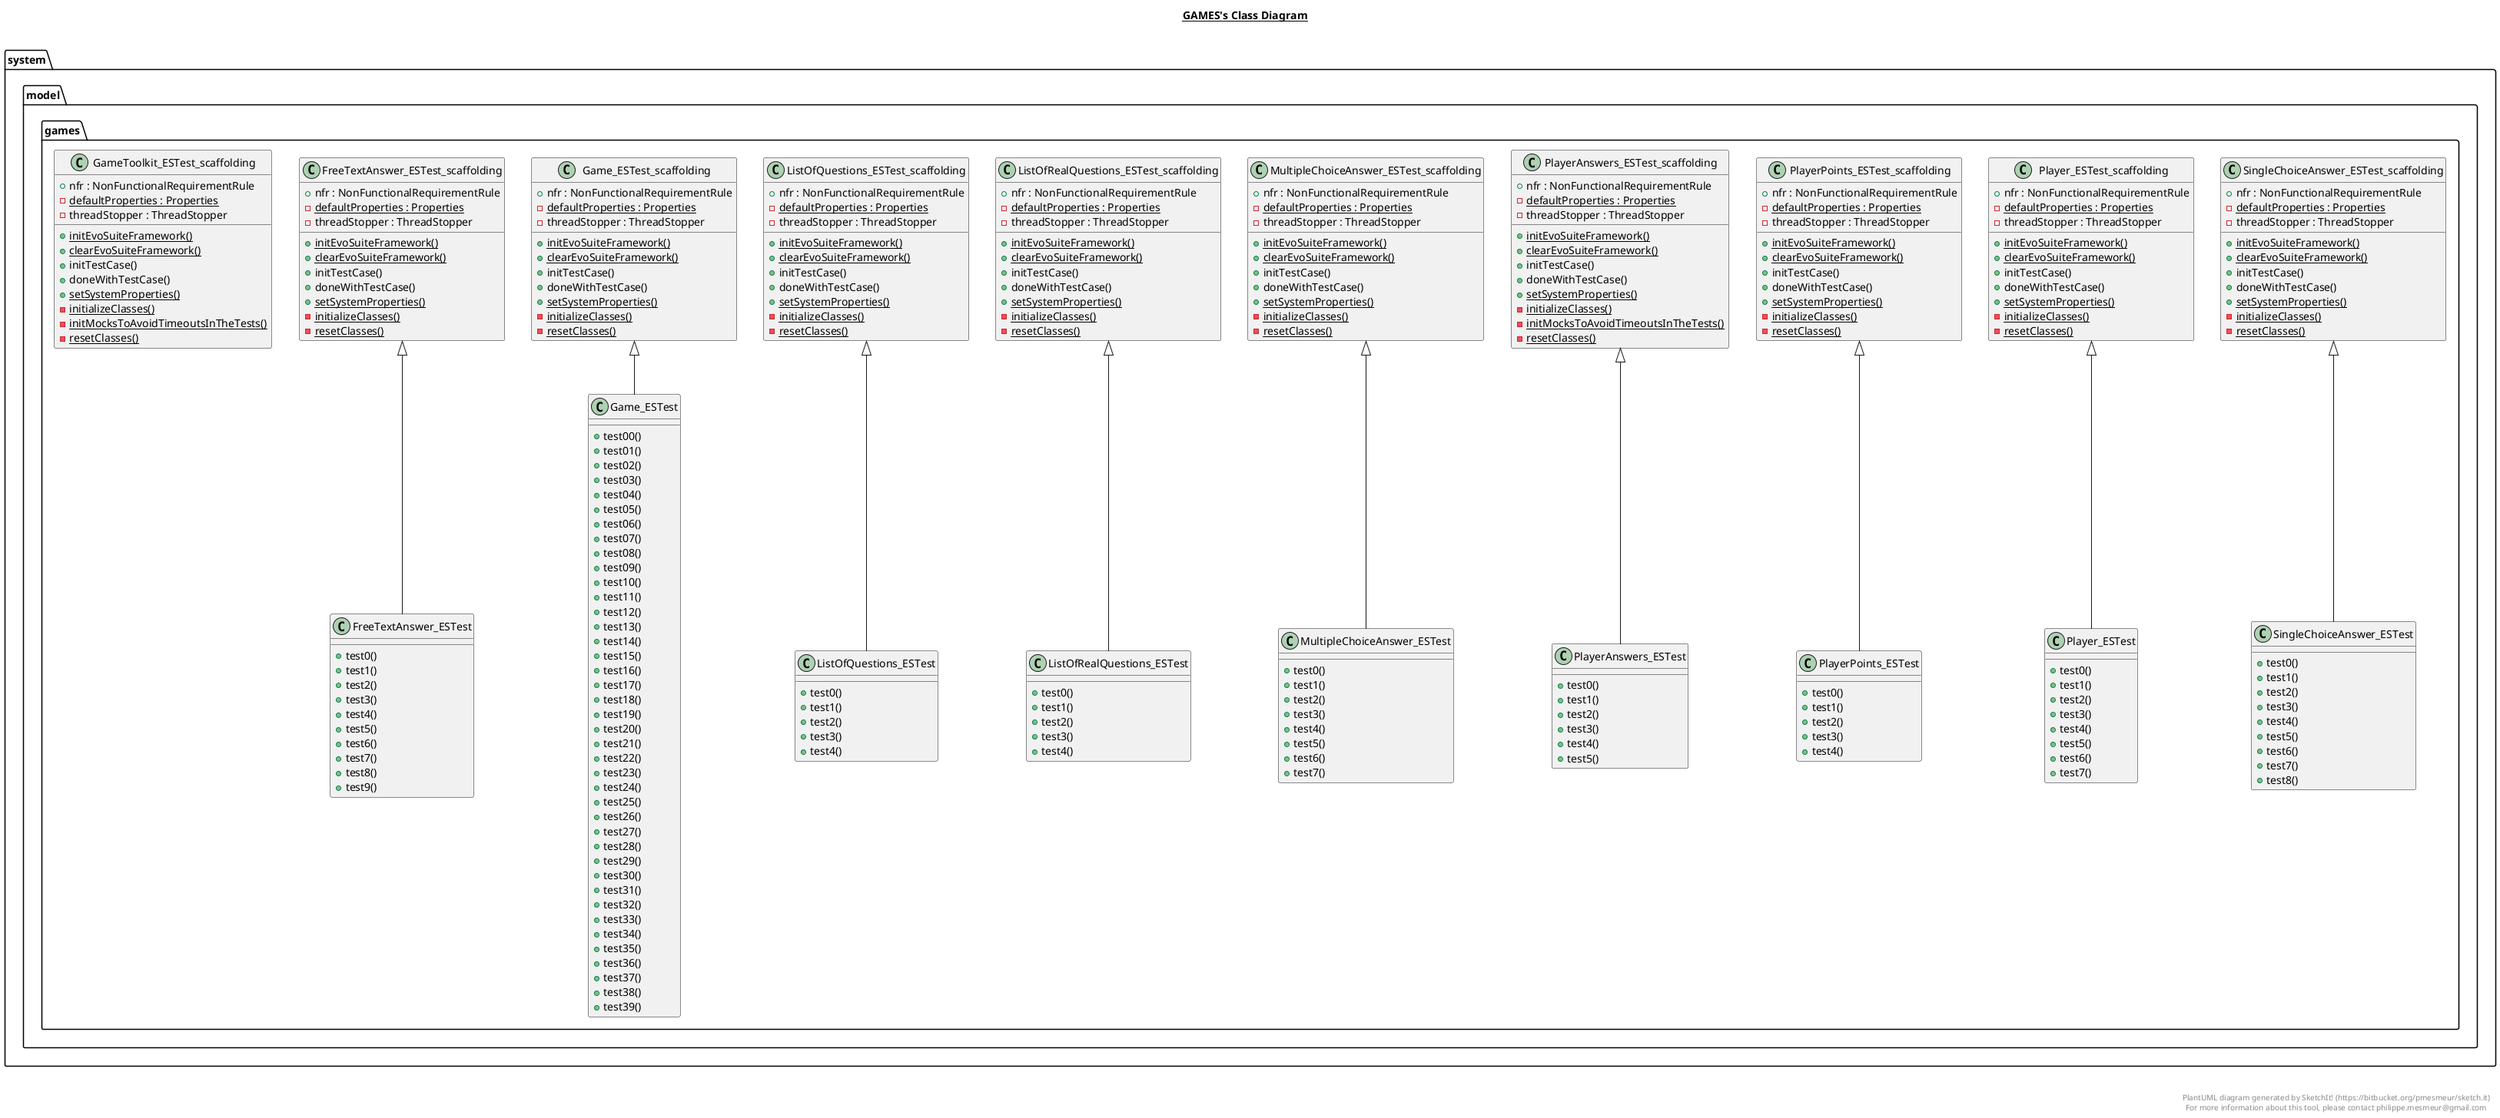 @startuml

title __GAMES's Class Diagram__\n

  package system.model {
    package system.model.games {
      class FreeTextAnswer_ESTest {
          + test0()
          + test1()
          + test2()
          + test3()
          + test4()
          + test5()
          + test6()
          + test7()
          + test8()
          + test9()
      }
    }
  }
  

  package system.model {
    package system.model.games {
      class FreeTextAnswer_ESTest_scaffolding {
          + nfr : NonFunctionalRequirementRule
          {static} - defaultProperties : Properties
          - threadStopper : ThreadStopper
          {static} + initEvoSuiteFramework()
          {static} + clearEvoSuiteFramework()
          + initTestCase()
          + doneWithTestCase()
          {static} + setSystemProperties()
          {static} - initializeClasses()
          {static} - resetClasses()
      }
    }
  }
  

  package system.model {
    package system.model.games {
      class GameToolkit_ESTest_scaffolding {
          + nfr : NonFunctionalRequirementRule
          {static} - defaultProperties : Properties
          - threadStopper : ThreadStopper
          {static} + initEvoSuiteFramework()
          {static} + clearEvoSuiteFramework()
          + initTestCase()
          + doneWithTestCase()
          {static} + setSystemProperties()
          {static} - initializeClasses()
          {static} - initMocksToAvoidTimeoutsInTheTests()
          {static} - resetClasses()
      }
    }
  }
  

  package system.model {
    package system.model.games {
      class Game_ESTest {
          + test00()
          + test01()
          + test02()
          + test03()
          + test04()
          + test05()
          + test06()
          + test07()
          + test08()
          + test09()
          + test10()
          + test11()
          + test12()
          + test13()
          + test14()
          + test15()
          + test16()
          + test17()
          + test18()
          + test19()
          + test20()
          + test21()
          + test22()
          + test23()
          + test24()
          + test25()
          + test26()
          + test27()
          + test28()
          + test29()
          + test30()
          + test31()
          + test32()
          + test33()
          + test34()
          + test35()
          + test36()
          + test37()
          + test38()
          + test39()
      }
    }
  }
  

  package system.model {
    package system.model.games {
      class Game_ESTest_scaffolding {
          + nfr : NonFunctionalRequirementRule
          {static} - defaultProperties : Properties
          - threadStopper : ThreadStopper
          {static} + initEvoSuiteFramework()
          {static} + clearEvoSuiteFramework()
          + initTestCase()
          + doneWithTestCase()
          {static} + setSystemProperties()
          {static} - initializeClasses()
          {static} - resetClasses()
      }
    }
  }
  

  package system.model {
    package system.model.games {
      class ListOfQuestions_ESTest {
          + test0()
          + test1()
          + test2()
          + test3()
          + test4()
      }
    }
  }
  

  package system.model {
    package system.model.games {
      class ListOfQuestions_ESTest_scaffolding {
          + nfr : NonFunctionalRequirementRule
          {static} - defaultProperties : Properties
          - threadStopper : ThreadStopper
          {static} + initEvoSuiteFramework()
          {static} + clearEvoSuiteFramework()
          + initTestCase()
          + doneWithTestCase()
          {static} + setSystemProperties()
          {static} - initializeClasses()
          {static} - resetClasses()
      }
    }
  }
  

  package system.model {
    package system.model.games {
      class ListOfRealQuestions_ESTest {
          + test0()
          + test1()
          + test2()
          + test3()
          + test4()
      }
    }
  }
  

  package system.model {
    package system.model.games {
      class ListOfRealQuestions_ESTest_scaffolding {
          + nfr : NonFunctionalRequirementRule
          {static} - defaultProperties : Properties
          - threadStopper : ThreadStopper
          {static} + initEvoSuiteFramework()
          {static} + clearEvoSuiteFramework()
          + initTestCase()
          + doneWithTestCase()
          {static} + setSystemProperties()
          {static} - initializeClasses()
          {static} - resetClasses()
      }
    }
  }
  

  package system.model {
    package system.model.games {
      class MultipleChoiceAnswer_ESTest {
          + test0()
          + test1()
          + test2()
          + test3()
          + test4()
          + test5()
          + test6()
          + test7()
      }
    }
  }
  

  package system.model {
    package system.model.games {
      class MultipleChoiceAnswer_ESTest_scaffolding {
          + nfr : NonFunctionalRequirementRule
          {static} - defaultProperties : Properties
          - threadStopper : ThreadStopper
          {static} + initEvoSuiteFramework()
          {static} + clearEvoSuiteFramework()
          + initTestCase()
          + doneWithTestCase()
          {static} + setSystemProperties()
          {static} - initializeClasses()
          {static} - resetClasses()
      }
    }
  }
  

  package system.model {
    package system.model.games {
      class PlayerAnswers_ESTest {
          + test0()
          + test1()
          + test2()
          + test3()
          + test4()
          + test5()
      }
    }
  }
  

  package system.model {
    package system.model.games {
      class PlayerAnswers_ESTest_scaffolding {
          + nfr : NonFunctionalRequirementRule
          {static} - defaultProperties : Properties
          - threadStopper : ThreadStopper
          {static} + initEvoSuiteFramework()
          {static} + clearEvoSuiteFramework()
          + initTestCase()
          + doneWithTestCase()
          {static} + setSystemProperties()
          {static} - initializeClasses()
          {static} - initMocksToAvoidTimeoutsInTheTests()
          {static} - resetClasses()
      }
    }
  }
  

  package system.model {
    package system.model.games {
      class PlayerPoints_ESTest {
          + test0()
          + test1()
          + test2()
          + test3()
          + test4()
      }
    }
  }
  

  package system.model {
    package system.model.games {
      class PlayerPoints_ESTest_scaffolding {
          + nfr : NonFunctionalRequirementRule
          {static} - defaultProperties : Properties
          - threadStopper : ThreadStopper
          {static} + initEvoSuiteFramework()
          {static} + clearEvoSuiteFramework()
          + initTestCase()
          + doneWithTestCase()
          {static} + setSystemProperties()
          {static} - initializeClasses()
          {static} - resetClasses()
      }
    }
  }
  

  package system.model {
    package system.model.games {
      class Player_ESTest {
          + test0()
          + test1()
          + test2()
          + test3()
          + test4()
          + test5()
          + test6()
          + test7()
      }
    }
  }
  

  package system.model {
    package system.model.games {
      class Player_ESTest_scaffolding {
          + nfr : NonFunctionalRequirementRule
          {static} - defaultProperties : Properties
          - threadStopper : ThreadStopper
          {static} + initEvoSuiteFramework()
          {static} + clearEvoSuiteFramework()
          + initTestCase()
          + doneWithTestCase()
          {static} + setSystemProperties()
          {static} - initializeClasses()
          {static} - resetClasses()
      }
    }
  }
  

  package system.model {
    package system.model.games {
      class SingleChoiceAnswer_ESTest {
          + test0()
          + test1()
          + test2()
          + test3()
          + test4()
          + test5()
          + test6()
          + test7()
          + test8()
      }
    }
  }
  

  package system.model {
    package system.model.games {
      class SingleChoiceAnswer_ESTest_scaffolding {
          + nfr : NonFunctionalRequirementRule
          {static} - defaultProperties : Properties
          - threadStopper : ThreadStopper
          {static} + initEvoSuiteFramework()
          {static} + clearEvoSuiteFramework()
          + initTestCase()
          + doneWithTestCase()
          {static} + setSystemProperties()
          {static} - initializeClasses()
          {static} - resetClasses()
      }
    }
  }
  

  FreeTextAnswer_ESTest -up-|> FreeTextAnswer_ESTest_scaffolding
  Game_ESTest -up-|> Game_ESTest_scaffolding
  ListOfQuestions_ESTest -up-|> ListOfQuestions_ESTest_scaffolding
  ListOfRealQuestions_ESTest -up-|> ListOfRealQuestions_ESTest_scaffolding
  MultipleChoiceAnswer_ESTest -up-|> MultipleChoiceAnswer_ESTest_scaffolding
  PlayerAnswers_ESTest -up-|> PlayerAnswers_ESTest_scaffolding
  PlayerPoints_ESTest -up-|> PlayerPoints_ESTest_scaffolding
  Player_ESTest -up-|> Player_ESTest_scaffolding
  SingleChoiceAnswer_ESTest -up-|> SingleChoiceAnswer_ESTest_scaffolding


right footer


PlantUML diagram generated by SketchIt! (https://bitbucket.org/pmesmeur/sketch.it)
For more information about this tool, please contact philippe.mesmeur@gmail.com
endfooter

@enduml
